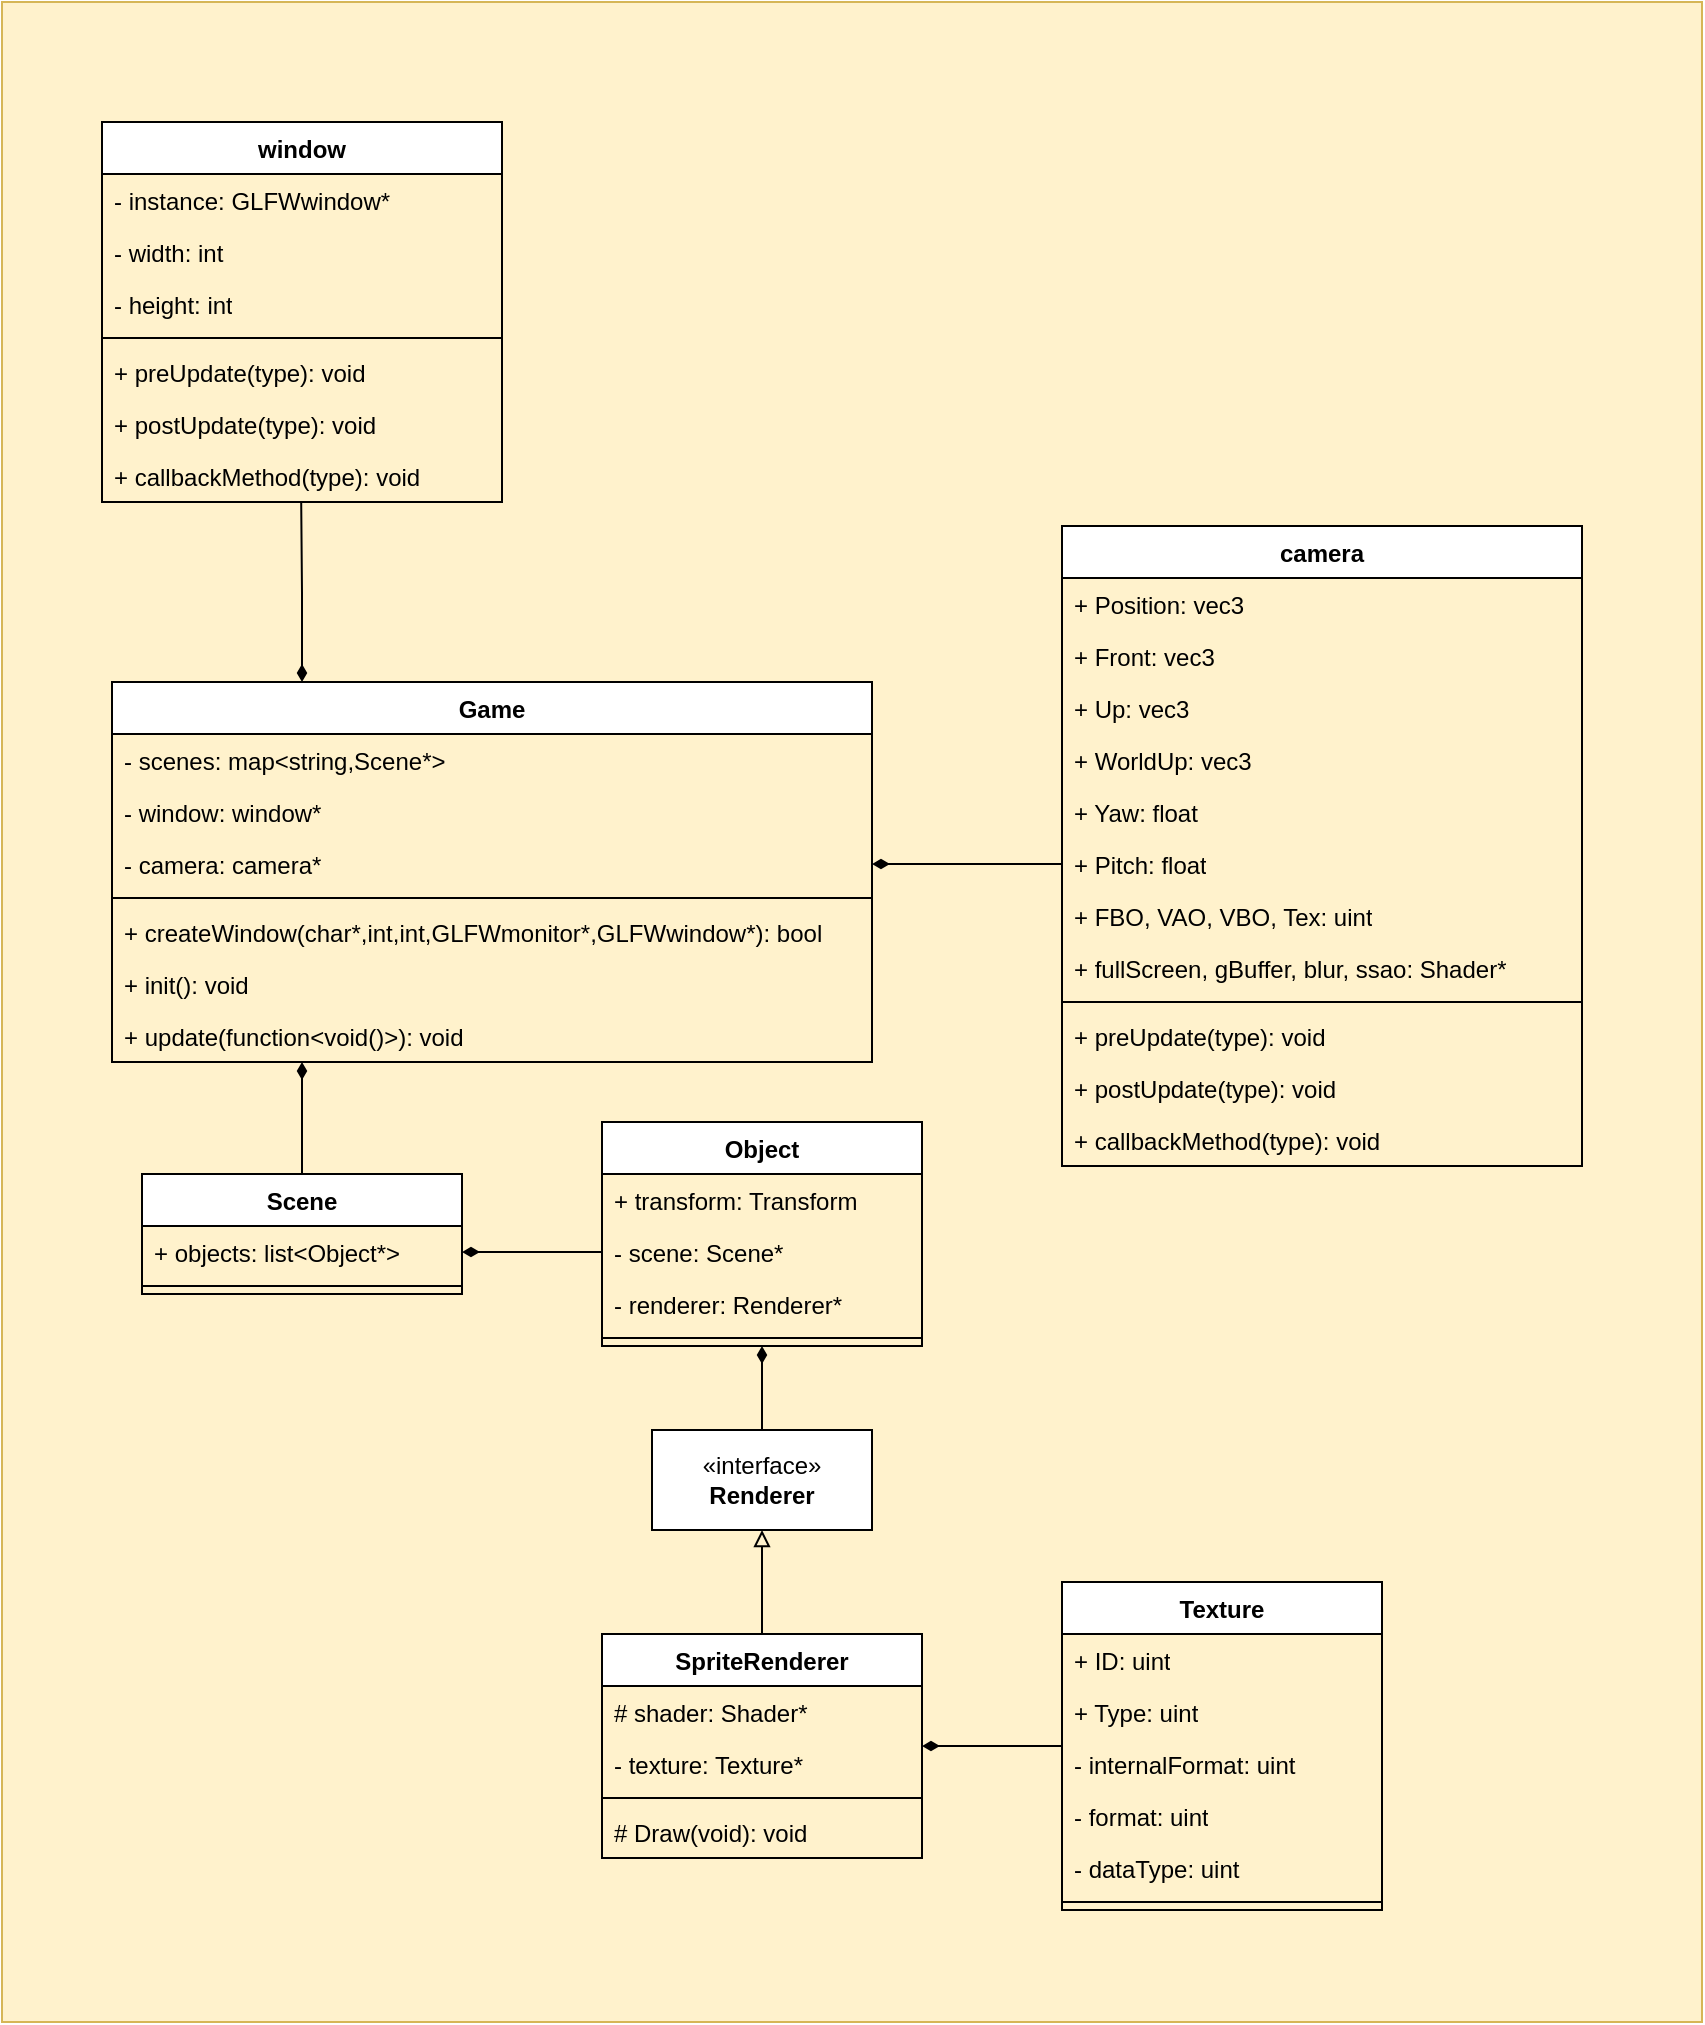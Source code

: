 <mxfile version="28.0.6">
  <diagram name="第 1 页" id="mfXOWNYbbQKBI32QNsNo">
    <mxGraphModel dx="1880" dy="2604" grid="1" gridSize="10" guides="1" tooltips="1" connect="1" arrows="1" fold="1" page="1" pageScale="1" pageWidth="827" pageHeight="1169" math="0" shadow="0">
      <root>
        <mxCell id="0" />
        <mxCell id="1" parent="0" />
        <mxCell id="Jj8v1OeiQETd_GkgQVZI-81" value="" style="rounded=0;whiteSpace=wrap;html=1;fillColor=#fff2cc;strokeColor=#d6b656;" vertex="1" parent="1">
          <mxGeometry x="50" y="-310" width="850" height="1010" as="geometry" />
        </mxCell>
        <mxCell id="Jj8v1OeiQETd_GkgQVZI-8" value="«interface»&lt;br&gt;&lt;b&gt;Renderer&lt;/b&gt;" style="html=1;whiteSpace=wrap;" vertex="1" parent="1">
          <mxGeometry x="375" y="404" width="110" height="50" as="geometry" />
        </mxCell>
        <mxCell id="Jj8v1OeiQETd_GkgQVZI-14" style="edgeStyle=orthogonalEdgeStyle;rounded=0;orthogonalLoop=1;jettySize=auto;html=1;exitX=0.5;exitY=0;exitDx=0;exitDy=0;entryX=0.5;entryY=1;entryDx=0;entryDy=0;endArrow=block;endFill=0;" edge="1" parent="1" source="Jj8v1OeiQETd_GkgQVZI-9" target="Jj8v1OeiQETd_GkgQVZI-8">
          <mxGeometry relative="1" as="geometry">
            <mxPoint x="425" y="480" as="targetPoint" />
          </mxGeometry>
        </mxCell>
        <mxCell id="Jj8v1OeiQETd_GkgQVZI-30" style="edgeStyle=orthogonalEdgeStyle;rounded=0;orthogonalLoop=1;jettySize=auto;html=1;exitX=1;exitY=0.5;exitDx=0;exitDy=0;entryX=0;entryY=0.5;entryDx=0;entryDy=0;startArrow=diamondThin;startFill=1;endArrow=none;endFill=0;" edge="1" parent="1" source="Jj8v1OeiQETd_GkgQVZI-9" target="Jj8v1OeiQETd_GkgQVZI-22">
          <mxGeometry relative="1" as="geometry" />
        </mxCell>
        <mxCell id="Jj8v1OeiQETd_GkgQVZI-9" value="SpriteRenderer" style="swimlane;fontStyle=1;align=center;verticalAlign=top;childLayout=stackLayout;horizontal=1;startSize=26;horizontalStack=0;resizeParent=1;resizeParentMax=0;resizeLast=0;collapsible=1;marginBottom=0;whiteSpace=wrap;html=1;" vertex="1" parent="1">
          <mxGeometry x="350" y="506" width="160" height="112" as="geometry" />
        </mxCell>
        <mxCell id="Jj8v1OeiQETd_GkgQVZI-10" value="# shader: Shader*" style="text;strokeColor=none;fillColor=none;align=left;verticalAlign=top;spacingLeft=4;spacingRight=4;overflow=hidden;rotatable=0;points=[[0,0.5],[1,0.5]];portConstraint=eastwest;whiteSpace=wrap;html=1;" vertex="1" parent="Jj8v1OeiQETd_GkgQVZI-9">
          <mxGeometry y="26" width="160" height="26" as="geometry" />
        </mxCell>
        <mxCell id="Jj8v1OeiQETd_GkgQVZI-21" value="- texture: Texture*" style="text;strokeColor=none;fillColor=none;align=left;verticalAlign=top;spacingLeft=4;spacingRight=4;overflow=hidden;rotatable=0;points=[[0,0.5],[1,0.5]];portConstraint=eastwest;whiteSpace=wrap;html=1;" vertex="1" parent="Jj8v1OeiQETd_GkgQVZI-9">
          <mxGeometry y="52" width="160" height="26" as="geometry" />
        </mxCell>
        <mxCell id="Jj8v1OeiQETd_GkgQVZI-11" value="" style="line;strokeWidth=1;fillColor=none;align=left;verticalAlign=middle;spacingTop=-1;spacingLeft=3;spacingRight=3;rotatable=0;labelPosition=right;points=[];portConstraint=eastwest;strokeColor=inherit;" vertex="1" parent="Jj8v1OeiQETd_GkgQVZI-9">
          <mxGeometry y="78" width="160" height="8" as="geometry" />
        </mxCell>
        <mxCell id="Jj8v1OeiQETd_GkgQVZI-12" value="# Draw(void): void" style="text;strokeColor=none;fillColor=none;align=left;verticalAlign=top;spacingLeft=4;spacingRight=4;overflow=hidden;rotatable=0;points=[[0,0.5],[1,0.5]];portConstraint=eastwest;whiteSpace=wrap;html=1;" vertex="1" parent="Jj8v1OeiQETd_GkgQVZI-9">
          <mxGeometry y="86" width="160" height="26" as="geometry" />
        </mxCell>
        <mxCell id="Jj8v1OeiQETd_GkgQVZI-22" value="Texture" style="swimlane;fontStyle=1;align=center;verticalAlign=top;childLayout=stackLayout;horizontal=1;startSize=26;horizontalStack=0;resizeParent=1;resizeParentMax=0;resizeLast=0;collapsible=1;marginBottom=0;whiteSpace=wrap;html=1;" vertex="1" parent="1">
          <mxGeometry x="580" y="480" width="160" height="164" as="geometry" />
        </mxCell>
        <mxCell id="Jj8v1OeiQETd_GkgQVZI-23" value="+ ID: uint" style="text;strokeColor=none;fillColor=none;align=left;verticalAlign=top;spacingLeft=4;spacingRight=4;overflow=hidden;rotatable=0;points=[[0,0.5],[1,0.5]];portConstraint=eastwest;whiteSpace=wrap;html=1;" vertex="1" parent="Jj8v1OeiQETd_GkgQVZI-22">
          <mxGeometry y="26" width="160" height="26" as="geometry" />
        </mxCell>
        <mxCell id="Jj8v1OeiQETd_GkgQVZI-26" value="+ Type&lt;span style=&quot;color: rgba(0, 0, 0, 0); font-family: monospace; font-size: 0px; text-wrap-mode: nowrap;&quot;&gt;%3CmxGraphModel%3E%3Croot%3E%3CmxCell%20id%3D%220%22%2F%3E%3CmxCell%20id%3D%221%22%20parent%3D%220%22%2F%3E%3CmxCell%20id%3D%222%22%20value%3D%22%2B%20ID%3A%20uint%22%20style%3D%22text%3BstrokeColor%3Dnone%3BfillColor%3Dnone%3Balign%3Dleft%3BverticalAlign%3Dtop%3BspacingLeft%3D4%3BspacingRight%3D4%3Boverflow%3Dhidden%3Brotatable%3D0%3Bpoints%3D%5B%5B0%2C0.5%5D%2C%5B1%2C0.5%5D%5D%3BportConstraint%3Deastwest%3BwhiteSpace%3Dwrap%3Bhtml%3D1%3B%22%20vertex%3D%221%22%20parent%3D%221%22%3E%3CmxGeometry%20x%3D%22560%22%20y%3D%22350%22%20width%3D%22160%22%20height%3D%2226%22%20as%3D%22geometry%22%2F%3E%3C%2FmxCell%3E%3C%2Froot%3E%3C%2FmxGraphModel%3E&lt;/span&gt;: uint" style="text;strokeColor=none;fillColor=none;align=left;verticalAlign=top;spacingLeft=4;spacingRight=4;overflow=hidden;rotatable=0;points=[[0,0.5],[1,0.5]];portConstraint=eastwest;whiteSpace=wrap;html=1;" vertex="1" parent="Jj8v1OeiQETd_GkgQVZI-22">
          <mxGeometry y="52" width="160" height="26" as="geometry" />
        </mxCell>
        <mxCell id="Jj8v1OeiQETd_GkgQVZI-27" value="- internalFormat&lt;span style=&quot;color: rgba(0, 0, 0, 0); font-family: monospace; font-size: 0px; text-wrap-mode: nowrap;&quot;&gt;%3CmxGraphModel%3E%3Croot%3E%3CmxCell%20id%3D%220%22%2F%3E%3CmxCell%20id%3D%221%22%20parent%3D%220%22%2F%3E%3CmxCell%20id%3D%222%22%20value%3D%22%2B%20ID%3A%20uint%22%20style%3D%22text%3BstrokeColor%3Dnone%3BfillColor%3Dnone%3Balign%3Dleft%3BverticalAlign%3Dtop%3BspacingLeft%3D4%3BspacingRight%3D4%3Boverflow%3Dhidden%3Brotatable%3D0%3Bpoints%3D%5B%5B0%2C0.5%5D%2C%5B1%2C0.5%5D%5D%3BportConstraint%3Deastwest%3BwhiteSpace%3Dwrap%3Bhtml%3D1%3B%22%20vertex%3D%221%22%20parent%3D%221%22%3E%3CmxGeometry%20x%3D%22560%22%20y%3D%22350%22%20width%3D%22160%22%20height%3D%2226%22%20as%3D%22geometry%22%2F%3E%3C%2FmxCell%3E%3C%2Froot%3E%3C%2FmxGraphModel%3E&lt;/span&gt;: uint" style="text;strokeColor=none;fillColor=none;align=left;verticalAlign=top;spacingLeft=4;spacingRight=4;overflow=hidden;rotatable=0;points=[[0,0.5],[1,0.5]];portConstraint=eastwest;whiteSpace=wrap;html=1;" vertex="1" parent="Jj8v1OeiQETd_GkgQVZI-22">
          <mxGeometry y="78" width="160" height="26" as="geometry" />
        </mxCell>
        <mxCell id="Jj8v1OeiQETd_GkgQVZI-28" value="- format&lt;span style=&quot;color: rgba(0, 0, 0, 0); font-family: monospace; font-size: 0px; text-wrap-mode: nowrap;&quot;&gt;%3CmxGraphModel%3E%3Croot%3E%3CmxCell%20id%3D%220%22%2F%3E%3CmxCell%20id%3D%221%22%20parent%3D%220%22%2F%3E%3CmxCell%20id%3D%222%22%20value%3D%22%2B%20ID%3A%20uint%22%20style%3D%22text%3BstrokeColor%3Dnone%3BfillColor%3Dnone%3Balign%3Dleft%3BverticalAlign%3Dtop%3BspacingLeft%3D4%3BspacingRight%3D4%3Boverflow%3Dhidden%3Brotatable%3D0%3Bpoints%3D%5B%5B0%2C0.5%5D%2C%5B1%2C0.5%5D%5D%3BportConstraint%3Deastwest%3BwhiteSpace%3Dwrap%3Bhtml%3D1%3B%22%20vertex%3D%221%22%20parent%3D%221%22%3E%3CmxGeometry%20x%3D%22560%22%20y%3D%22350%22%20width%3D%22160%22%20height%3D%2226%22%20as%3D%22geometry%22%2F%3E%3C%2FmxCell%3E%3C%2Froot%3E%3C%2FmxGraphModel%3E&lt;/span&gt;: uint" style="text;strokeColor=none;fillColor=none;align=left;verticalAlign=top;spacingLeft=4;spacingRight=4;overflow=hidden;rotatable=0;points=[[0,0.5],[1,0.5]];portConstraint=eastwest;whiteSpace=wrap;html=1;" vertex="1" parent="Jj8v1OeiQETd_GkgQVZI-22">
          <mxGeometry y="104" width="160" height="26" as="geometry" />
        </mxCell>
        <mxCell id="Jj8v1OeiQETd_GkgQVZI-29" value="- dataType&lt;span style=&quot;color: rgba(0, 0, 0, 0); font-family: monospace; font-size: 0px; text-wrap-mode: nowrap;&quot;&gt;%3CmxGraphModel%3E%3Croot%3E%3CmxCell%20id%3D%220%22%2F%3E%3CmxCell%20id%3D%221%22%20parent%3D%220%22%2F%3E%3CmxCell%20id%3D%222%22%20value%3D%22%2B%20ID%3A%20uint%22%20style%3D%22text%3BstrokeColor%3Dnone%3BfillColor%3Dnone%3Balign%3Dleft%3BverticalAlign%3Dtop%3BspacingLeft%3D4%3BspacingRight%3D4%3Boverflow%3Dhidden%3Brotatable%3D0%3Bpoints%3D%5B%5B0%2C0.5%5D%2C%5B1%2C0.5%5D%5D%3BportConstraint%3Deastwest%3BwhiteSpace%3Dwrap%3Bhtml%3D1%3B%22%20vertex%3D%221%22%20parent%3D%221%22%3E%3CmxGeometry%20x%3D%22560%22%20y%3D%22350%22%20width%3D%22160%22%20height%3D%2226%22%20as%3D%22geometry%22%2F%3E%3C%2FmxCell%3E%3C%2Froot%3E%3C%2FmxGraphModel&lt;/span&gt;: uint" style="text;strokeColor=none;fillColor=none;align=left;verticalAlign=top;spacingLeft=4;spacingRight=4;overflow=hidden;rotatable=0;points=[[0,0.5],[1,0.5]];portConstraint=eastwest;whiteSpace=wrap;html=1;" vertex="1" parent="Jj8v1OeiQETd_GkgQVZI-22">
          <mxGeometry y="130" width="160" height="26" as="geometry" />
        </mxCell>
        <mxCell id="Jj8v1OeiQETd_GkgQVZI-24" value="" style="line;strokeWidth=1;fillColor=none;align=left;verticalAlign=middle;spacingTop=-1;spacingLeft=3;spacingRight=3;rotatable=0;labelPosition=right;points=[];portConstraint=eastwest;strokeColor=inherit;" vertex="1" parent="Jj8v1OeiQETd_GkgQVZI-22">
          <mxGeometry y="156" width="160" height="8" as="geometry" />
        </mxCell>
        <mxCell id="Jj8v1OeiQETd_GkgQVZI-43" style="edgeStyle=orthogonalEdgeStyle;rounded=0;orthogonalLoop=1;jettySize=auto;html=1;exitX=0.5;exitY=1;exitDx=0;exitDy=0;entryX=0.5;entryY=0;entryDx=0;entryDy=0;startArrow=diamondThin;startFill=1;endArrow=none;endFill=0;" edge="1" parent="1" source="Jj8v1OeiQETd_GkgQVZI-31" target="Jj8v1OeiQETd_GkgQVZI-8">
          <mxGeometry relative="1" as="geometry" />
        </mxCell>
        <mxCell id="Jj8v1OeiQETd_GkgQVZI-31" value="Object" style="swimlane;fontStyle=1;align=center;verticalAlign=top;childLayout=stackLayout;horizontal=1;startSize=26;horizontalStack=0;resizeParent=1;resizeParentMax=0;resizeLast=0;collapsible=1;marginBottom=0;whiteSpace=wrap;html=1;" vertex="1" parent="1">
          <mxGeometry x="350" y="250" width="160" height="112" as="geometry" />
        </mxCell>
        <mxCell id="Jj8v1OeiQETd_GkgQVZI-38" value="+ transform: Transform" style="text;strokeColor=none;fillColor=none;align=left;verticalAlign=top;spacingLeft=4;spacingRight=4;overflow=hidden;rotatable=0;points=[[0,0.5],[1,0.5]];portConstraint=eastwest;whiteSpace=wrap;html=1;" vertex="1" parent="Jj8v1OeiQETd_GkgQVZI-31">
          <mxGeometry y="26" width="160" height="26" as="geometry" />
        </mxCell>
        <mxCell id="Jj8v1OeiQETd_GkgQVZI-32" value="- scene: Scene*" style="text;strokeColor=none;fillColor=none;align=left;verticalAlign=top;spacingLeft=4;spacingRight=4;overflow=hidden;rotatable=0;points=[[0,0.5],[1,0.5]];portConstraint=eastwest;whiteSpace=wrap;html=1;" vertex="1" parent="Jj8v1OeiQETd_GkgQVZI-31">
          <mxGeometry y="52" width="160" height="26" as="geometry" />
        </mxCell>
        <mxCell id="Jj8v1OeiQETd_GkgQVZI-36" value="- renderer: Renderer*" style="text;strokeColor=none;fillColor=none;align=left;verticalAlign=top;spacingLeft=4;spacingRight=4;overflow=hidden;rotatable=0;points=[[0,0.5],[1,0.5]];portConstraint=eastwest;whiteSpace=wrap;html=1;" vertex="1" parent="Jj8v1OeiQETd_GkgQVZI-31">
          <mxGeometry y="78" width="160" height="26" as="geometry" />
        </mxCell>
        <mxCell id="Jj8v1OeiQETd_GkgQVZI-33" value="" style="line;strokeWidth=1;fillColor=none;align=left;verticalAlign=middle;spacingTop=-1;spacingLeft=3;spacingRight=3;rotatable=0;labelPosition=right;points=[];portConstraint=eastwest;strokeColor=inherit;" vertex="1" parent="Jj8v1OeiQETd_GkgQVZI-31">
          <mxGeometry y="104" width="160" height="8" as="geometry" />
        </mxCell>
        <mxCell id="Jj8v1OeiQETd_GkgQVZI-39" value="Scene" style="swimlane;fontStyle=1;align=center;verticalAlign=top;childLayout=stackLayout;horizontal=1;startSize=26;horizontalStack=0;resizeParent=1;resizeParentMax=0;resizeLast=0;collapsible=1;marginBottom=0;whiteSpace=wrap;html=1;" vertex="1" parent="1">
          <mxGeometry x="120" y="276" width="160" height="60" as="geometry" />
        </mxCell>
        <mxCell id="Jj8v1OeiQETd_GkgQVZI-40" value="+ objects: list&amp;lt;Object*&amp;gt;" style="text;strokeColor=none;fillColor=none;align=left;verticalAlign=top;spacingLeft=4;spacingRight=4;overflow=hidden;rotatable=0;points=[[0,0.5],[1,0.5]];portConstraint=eastwest;whiteSpace=wrap;html=1;" vertex="1" parent="Jj8v1OeiQETd_GkgQVZI-39">
          <mxGeometry y="26" width="160" height="26" as="geometry" />
        </mxCell>
        <mxCell id="Jj8v1OeiQETd_GkgQVZI-41" value="" style="line;strokeWidth=1;fillColor=none;align=left;verticalAlign=middle;spacingTop=-1;spacingLeft=3;spacingRight=3;rotatable=0;labelPosition=right;points=[];portConstraint=eastwest;strokeColor=inherit;" vertex="1" parent="Jj8v1OeiQETd_GkgQVZI-39">
          <mxGeometry y="52" width="160" height="8" as="geometry" />
        </mxCell>
        <mxCell id="Jj8v1OeiQETd_GkgQVZI-44" style="edgeStyle=orthogonalEdgeStyle;rounded=0;orthogonalLoop=1;jettySize=auto;html=1;exitX=1;exitY=0.5;exitDx=0;exitDy=0;entryX=0;entryY=0.5;entryDx=0;entryDy=0;startArrow=diamondThin;startFill=1;endArrow=none;endFill=0;" edge="1" parent="1" source="Jj8v1OeiQETd_GkgQVZI-40" target="Jj8v1OeiQETd_GkgQVZI-32">
          <mxGeometry relative="1" as="geometry" />
        </mxCell>
        <mxCell id="Jj8v1OeiQETd_GkgQVZI-51" style="edgeStyle=orthogonalEdgeStyle;rounded=0;orthogonalLoop=1;jettySize=auto;html=1;exitX=0.25;exitY=1;exitDx=0;exitDy=0;entryX=0.5;entryY=0;entryDx=0;entryDy=0;endArrow=none;endFill=0;startArrow=diamondThin;startFill=1;" edge="1" parent="1" source="Jj8v1OeiQETd_GkgQVZI-45" target="Jj8v1OeiQETd_GkgQVZI-39">
          <mxGeometry relative="1" as="geometry" />
        </mxCell>
        <mxCell id="Jj8v1OeiQETd_GkgQVZI-45" value="Game" style="swimlane;fontStyle=1;align=center;verticalAlign=top;childLayout=stackLayout;horizontal=1;startSize=26;horizontalStack=0;resizeParent=1;resizeParentMax=0;resizeLast=0;collapsible=1;marginBottom=0;whiteSpace=wrap;html=1;" vertex="1" parent="1">
          <mxGeometry x="105" y="30" width="380" height="190" as="geometry" />
        </mxCell>
        <mxCell id="Jj8v1OeiQETd_GkgQVZI-46" value="- scenes: map&amp;lt;string,Scene*&amp;gt;" style="text;strokeColor=none;fillColor=none;align=left;verticalAlign=top;spacingLeft=4;spacingRight=4;overflow=hidden;rotatable=0;points=[[0,0.5],[1,0.5]];portConstraint=eastwest;whiteSpace=wrap;html=1;" vertex="1" parent="Jj8v1OeiQETd_GkgQVZI-45">
          <mxGeometry y="26" width="380" height="26" as="geometry" />
        </mxCell>
        <mxCell id="Jj8v1OeiQETd_GkgQVZI-49" value="- window: window*" style="text;strokeColor=none;fillColor=none;align=left;verticalAlign=top;spacingLeft=4;spacingRight=4;overflow=hidden;rotatable=0;points=[[0,0.5],[1,0.5]];portConstraint=eastwest;whiteSpace=wrap;html=1;" vertex="1" parent="Jj8v1OeiQETd_GkgQVZI-45">
          <mxGeometry y="52" width="380" height="26" as="geometry" />
        </mxCell>
        <mxCell id="Jj8v1OeiQETd_GkgQVZI-50" value="- camera: camera*" style="text;strokeColor=none;fillColor=none;align=left;verticalAlign=top;spacingLeft=4;spacingRight=4;overflow=hidden;rotatable=0;points=[[0,0.5],[1,0.5]];portConstraint=eastwest;whiteSpace=wrap;html=1;" vertex="1" parent="Jj8v1OeiQETd_GkgQVZI-45">
          <mxGeometry y="78" width="380" height="26" as="geometry" />
        </mxCell>
        <mxCell id="Jj8v1OeiQETd_GkgQVZI-47" value="" style="line;strokeWidth=1;fillColor=none;align=left;verticalAlign=middle;spacingTop=-1;spacingLeft=3;spacingRight=3;rotatable=0;labelPosition=right;points=[];portConstraint=eastwest;strokeColor=inherit;" vertex="1" parent="Jj8v1OeiQETd_GkgQVZI-45">
          <mxGeometry y="104" width="380" height="8" as="geometry" />
        </mxCell>
        <mxCell id="Jj8v1OeiQETd_GkgQVZI-48" value="+ createWindow(char*,int,int,GLFWmonitor*,GLFWwindow*): bool" style="text;strokeColor=none;fillColor=none;align=left;verticalAlign=top;spacingLeft=4;spacingRight=4;overflow=hidden;rotatable=0;points=[[0,0.5],[1,0.5]];portConstraint=eastwest;whiteSpace=wrap;html=1;" vertex="1" parent="Jj8v1OeiQETd_GkgQVZI-45">
          <mxGeometry y="112" width="380" height="26" as="geometry" />
        </mxCell>
        <mxCell id="Jj8v1OeiQETd_GkgQVZI-52" value="+ init(): void" style="text;strokeColor=none;fillColor=none;align=left;verticalAlign=top;spacingLeft=4;spacingRight=4;overflow=hidden;rotatable=0;points=[[0,0.5],[1,0.5]];portConstraint=eastwest;whiteSpace=wrap;html=1;" vertex="1" parent="Jj8v1OeiQETd_GkgQVZI-45">
          <mxGeometry y="138" width="380" height="26" as="geometry" />
        </mxCell>
        <mxCell id="Jj8v1OeiQETd_GkgQVZI-53" value="+ update(function&amp;lt;void()&amp;gt;): void" style="text;strokeColor=none;fillColor=none;align=left;verticalAlign=top;spacingLeft=4;spacingRight=4;overflow=hidden;rotatable=0;points=[[0,0.5],[1,0.5]];portConstraint=eastwest;whiteSpace=wrap;html=1;" vertex="1" parent="Jj8v1OeiQETd_GkgQVZI-45">
          <mxGeometry y="164" width="380" height="26" as="geometry" />
        </mxCell>
        <mxCell id="Jj8v1OeiQETd_GkgQVZI-54" value="window" style="swimlane;fontStyle=1;align=center;verticalAlign=top;childLayout=stackLayout;horizontal=1;startSize=26;horizontalStack=0;resizeParent=1;resizeParentMax=0;resizeLast=0;collapsible=1;marginBottom=0;whiteSpace=wrap;html=1;" vertex="1" parent="1">
          <mxGeometry x="100" y="-250" width="200" height="190" as="geometry" />
        </mxCell>
        <mxCell id="Jj8v1OeiQETd_GkgQVZI-55" value="- instance: GLFWwindow*" style="text;strokeColor=none;fillColor=none;align=left;verticalAlign=top;spacingLeft=4;spacingRight=4;overflow=hidden;rotatable=0;points=[[0,0.5],[1,0.5]];portConstraint=eastwest;whiteSpace=wrap;html=1;" vertex="1" parent="Jj8v1OeiQETd_GkgQVZI-54">
          <mxGeometry y="26" width="200" height="26" as="geometry" />
        </mxCell>
        <mxCell id="Jj8v1OeiQETd_GkgQVZI-58" value="- width: int" style="text;strokeColor=none;fillColor=none;align=left;verticalAlign=top;spacingLeft=4;spacingRight=4;overflow=hidden;rotatable=0;points=[[0,0.5],[1,0.5]];portConstraint=eastwest;whiteSpace=wrap;html=1;" vertex="1" parent="Jj8v1OeiQETd_GkgQVZI-54">
          <mxGeometry y="52" width="200" height="26" as="geometry" />
        </mxCell>
        <mxCell id="Jj8v1OeiQETd_GkgQVZI-59" value="- height: int" style="text;strokeColor=none;fillColor=none;align=left;verticalAlign=top;spacingLeft=4;spacingRight=4;overflow=hidden;rotatable=0;points=[[0,0.5],[1,0.5]];portConstraint=eastwest;whiteSpace=wrap;html=1;" vertex="1" parent="Jj8v1OeiQETd_GkgQVZI-54">
          <mxGeometry y="78" width="200" height="26" as="geometry" />
        </mxCell>
        <mxCell id="Jj8v1OeiQETd_GkgQVZI-56" value="" style="line;strokeWidth=1;fillColor=none;align=left;verticalAlign=middle;spacingTop=-1;spacingLeft=3;spacingRight=3;rotatable=0;labelPosition=right;points=[];portConstraint=eastwest;strokeColor=inherit;" vertex="1" parent="Jj8v1OeiQETd_GkgQVZI-54">
          <mxGeometry y="104" width="200" height="8" as="geometry" />
        </mxCell>
        <mxCell id="Jj8v1OeiQETd_GkgQVZI-60" value="+ preUpdate(type): void" style="text;strokeColor=none;fillColor=none;align=left;verticalAlign=top;spacingLeft=4;spacingRight=4;overflow=hidden;rotatable=0;points=[[0,0.5],[1,0.5]];portConstraint=eastwest;whiteSpace=wrap;html=1;" vertex="1" parent="Jj8v1OeiQETd_GkgQVZI-54">
          <mxGeometry y="112" width="200" height="26" as="geometry" />
        </mxCell>
        <mxCell id="Jj8v1OeiQETd_GkgQVZI-61" value="+ postUpdate(type): void" style="text;strokeColor=none;fillColor=none;align=left;verticalAlign=top;spacingLeft=4;spacingRight=4;overflow=hidden;rotatable=0;points=[[0,0.5],[1,0.5]];portConstraint=eastwest;whiteSpace=wrap;html=1;" vertex="1" parent="Jj8v1OeiQETd_GkgQVZI-54">
          <mxGeometry y="138" width="200" height="26" as="geometry" />
        </mxCell>
        <mxCell id="Jj8v1OeiQETd_GkgQVZI-57" value="+ callbackMethod(type): void" style="text;strokeColor=none;fillColor=none;align=left;verticalAlign=top;spacingLeft=4;spacingRight=4;overflow=hidden;rotatable=0;points=[[0,0.5],[1,0.5]];portConstraint=eastwest;whiteSpace=wrap;html=1;" vertex="1" parent="Jj8v1OeiQETd_GkgQVZI-54">
          <mxGeometry y="164" width="200" height="26" as="geometry" />
        </mxCell>
        <mxCell id="Jj8v1OeiQETd_GkgQVZI-66" value="camera" style="swimlane;fontStyle=1;align=center;verticalAlign=top;childLayout=stackLayout;horizontal=1;startSize=26;horizontalStack=0;resizeParent=1;resizeParentMax=0;resizeLast=0;collapsible=1;marginBottom=0;whiteSpace=wrap;html=1;" vertex="1" parent="1">
          <mxGeometry x="580" y="-48" width="260" height="320" as="geometry" />
        </mxCell>
        <mxCell id="Jj8v1OeiQETd_GkgQVZI-67" value="+ Position: vec3" style="text;strokeColor=none;fillColor=none;align=left;verticalAlign=top;spacingLeft=4;spacingRight=4;overflow=hidden;rotatable=0;points=[[0,0.5],[1,0.5]];portConstraint=eastwest;whiteSpace=wrap;html=1;" vertex="1" parent="Jj8v1OeiQETd_GkgQVZI-66">
          <mxGeometry y="26" width="260" height="26" as="geometry" />
        </mxCell>
        <mxCell id="Jj8v1OeiQETd_GkgQVZI-68" value="+ Front: vec3" style="text;strokeColor=none;fillColor=none;align=left;verticalAlign=top;spacingLeft=4;spacingRight=4;overflow=hidden;rotatable=0;points=[[0,0.5],[1,0.5]];portConstraint=eastwest;whiteSpace=wrap;html=1;" vertex="1" parent="Jj8v1OeiQETd_GkgQVZI-66">
          <mxGeometry y="52" width="260" height="26" as="geometry" />
        </mxCell>
        <mxCell id="Jj8v1OeiQETd_GkgQVZI-69" value="+ Up: vec3" style="text;strokeColor=none;fillColor=none;align=left;verticalAlign=top;spacingLeft=4;spacingRight=4;overflow=hidden;rotatable=0;points=[[0,0.5],[1,0.5]];portConstraint=eastwest;whiteSpace=wrap;html=1;" vertex="1" parent="Jj8v1OeiQETd_GkgQVZI-66">
          <mxGeometry y="78" width="260" height="26" as="geometry" />
        </mxCell>
        <mxCell id="Jj8v1OeiQETd_GkgQVZI-74" value="+ WorldUp: vec3" style="text;strokeColor=none;fillColor=none;align=left;verticalAlign=top;spacingLeft=4;spacingRight=4;overflow=hidden;rotatable=0;points=[[0,0.5],[1,0.5]];portConstraint=eastwest;whiteSpace=wrap;html=1;" vertex="1" parent="Jj8v1OeiQETd_GkgQVZI-66">
          <mxGeometry y="104" width="260" height="26" as="geometry" />
        </mxCell>
        <mxCell id="Jj8v1OeiQETd_GkgQVZI-75" value="+ Yaw: float" style="text;strokeColor=none;fillColor=none;align=left;verticalAlign=top;spacingLeft=4;spacingRight=4;overflow=hidden;rotatable=0;points=[[0,0.5],[1,0.5]];portConstraint=eastwest;whiteSpace=wrap;html=1;" vertex="1" parent="Jj8v1OeiQETd_GkgQVZI-66">
          <mxGeometry y="130" width="260" height="26" as="geometry" />
        </mxCell>
        <mxCell id="Jj8v1OeiQETd_GkgQVZI-76" value="+ Pitch: float" style="text;strokeColor=none;fillColor=none;align=left;verticalAlign=top;spacingLeft=4;spacingRight=4;overflow=hidden;rotatable=0;points=[[0,0.5],[1,0.5]];portConstraint=eastwest;whiteSpace=wrap;html=1;" vertex="1" parent="Jj8v1OeiQETd_GkgQVZI-66">
          <mxGeometry y="156" width="260" height="26" as="geometry" />
        </mxCell>
        <mxCell id="Jj8v1OeiQETd_GkgQVZI-77" value="+ FBO, VAO, VBO, Tex: uint" style="text;strokeColor=none;fillColor=none;align=left;verticalAlign=top;spacingLeft=4;spacingRight=4;overflow=hidden;rotatable=0;points=[[0,0.5],[1,0.5]];portConstraint=eastwest;whiteSpace=wrap;html=1;" vertex="1" parent="Jj8v1OeiQETd_GkgQVZI-66">
          <mxGeometry y="182" width="260" height="26" as="geometry" />
        </mxCell>
        <mxCell id="Jj8v1OeiQETd_GkgQVZI-78" value="+ fullScreen, gBuffer, blur, ssao: Shader*" style="text;strokeColor=none;fillColor=none;align=left;verticalAlign=top;spacingLeft=4;spacingRight=4;overflow=hidden;rotatable=0;points=[[0,0.5],[1,0.5]];portConstraint=eastwest;whiteSpace=wrap;html=1;" vertex="1" parent="Jj8v1OeiQETd_GkgQVZI-66">
          <mxGeometry y="208" width="260" height="26" as="geometry" />
        </mxCell>
        <mxCell id="Jj8v1OeiQETd_GkgQVZI-70" value="" style="line;strokeWidth=1;fillColor=none;align=left;verticalAlign=middle;spacingTop=-1;spacingLeft=3;spacingRight=3;rotatable=0;labelPosition=right;points=[];portConstraint=eastwest;strokeColor=inherit;" vertex="1" parent="Jj8v1OeiQETd_GkgQVZI-66">
          <mxGeometry y="234" width="260" height="8" as="geometry" />
        </mxCell>
        <mxCell id="Jj8v1OeiQETd_GkgQVZI-71" value="+ preUpdate(type): void" style="text;strokeColor=none;fillColor=none;align=left;verticalAlign=top;spacingLeft=4;spacingRight=4;overflow=hidden;rotatable=0;points=[[0,0.5],[1,0.5]];portConstraint=eastwest;whiteSpace=wrap;html=1;" vertex="1" parent="Jj8v1OeiQETd_GkgQVZI-66">
          <mxGeometry y="242" width="260" height="26" as="geometry" />
        </mxCell>
        <mxCell id="Jj8v1OeiQETd_GkgQVZI-72" value="+ postUpdate(type): void" style="text;strokeColor=none;fillColor=none;align=left;verticalAlign=top;spacingLeft=4;spacingRight=4;overflow=hidden;rotatable=0;points=[[0,0.5],[1,0.5]];portConstraint=eastwest;whiteSpace=wrap;html=1;" vertex="1" parent="Jj8v1OeiQETd_GkgQVZI-66">
          <mxGeometry y="268" width="260" height="26" as="geometry" />
        </mxCell>
        <mxCell id="Jj8v1OeiQETd_GkgQVZI-73" value="+ callbackMethod(type): void" style="text;strokeColor=none;fillColor=none;align=left;verticalAlign=top;spacingLeft=4;spacingRight=4;overflow=hidden;rotatable=0;points=[[0,0.5],[1,0.5]];portConstraint=eastwest;whiteSpace=wrap;html=1;" vertex="1" parent="Jj8v1OeiQETd_GkgQVZI-66">
          <mxGeometry y="294" width="260" height="26" as="geometry" />
        </mxCell>
        <mxCell id="Jj8v1OeiQETd_GkgQVZI-79" style="edgeStyle=orthogonalEdgeStyle;rounded=0;orthogonalLoop=1;jettySize=auto;html=1;exitX=1;exitY=0.5;exitDx=0;exitDy=0;entryX=0;entryY=0.5;entryDx=0;entryDy=0;endArrow=none;endFill=0;startArrow=diamondThin;startFill=1;" edge="1" parent="1" source="Jj8v1OeiQETd_GkgQVZI-50" target="Jj8v1OeiQETd_GkgQVZI-76">
          <mxGeometry relative="1" as="geometry" />
        </mxCell>
        <mxCell id="Jj8v1OeiQETd_GkgQVZI-80" style="edgeStyle=orthogonalEdgeStyle;rounded=0;orthogonalLoop=1;jettySize=auto;html=1;exitX=0.25;exitY=0;exitDx=0;exitDy=0;entryX=0.498;entryY=0.992;entryDx=0;entryDy=0;entryPerimeter=0;endArrow=none;endFill=0;startArrow=diamondThin;startFill=1;" edge="1" parent="1" source="Jj8v1OeiQETd_GkgQVZI-45" target="Jj8v1OeiQETd_GkgQVZI-57">
          <mxGeometry relative="1" as="geometry" />
        </mxCell>
      </root>
    </mxGraphModel>
  </diagram>
</mxfile>
